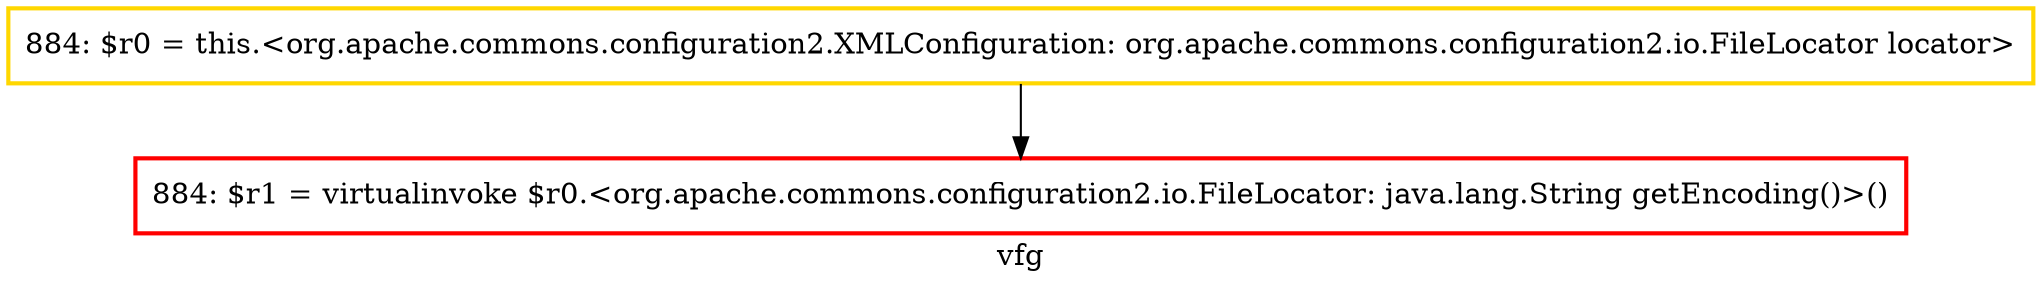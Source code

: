 digraph "vfg" {
    label="vfg";
node [shape=box];
"884: $r1 = virtualinvoke $r0.<org.apache.commons.configuration2.io.FileLocator: java.lang.String getEncoding()>()" [style=bold] [color=red]
"884: $r0 = this.<org.apache.commons.configuration2.XMLConfiguration: org.apache.commons.configuration2.io.FileLocator locator>" [style=bold] [color=gold]
"884: $r0 = this.<org.apache.commons.configuration2.XMLConfiguration: org.apache.commons.configuration2.io.FileLocator locator>"->"884: $r1 = virtualinvoke $r0.<org.apache.commons.configuration2.io.FileLocator: java.lang.String getEncoding()>()";

}